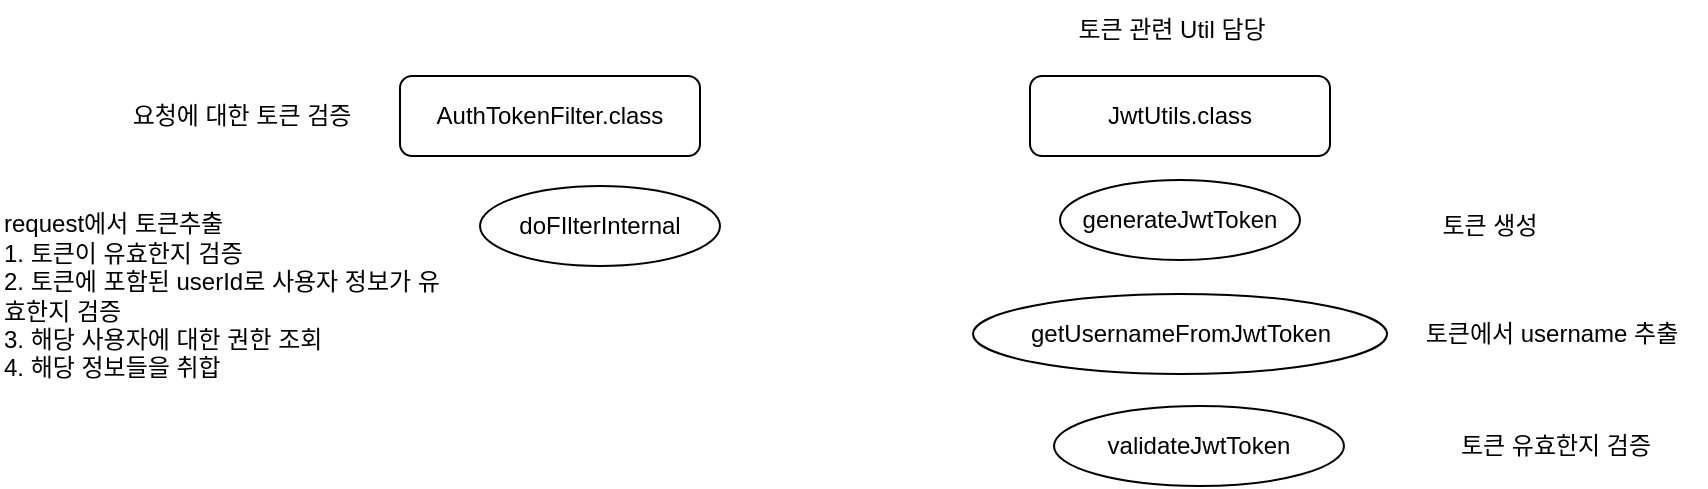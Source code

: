 <mxfile version="22.1.3" type="github">
  <diagram name="페이지-1" id="8cBBCNP70xutFZgnKOgu">
    <mxGraphModel dx="1434" dy="758" grid="0" gridSize="10" guides="1" tooltips="1" connect="1" arrows="1" fold="1" page="1" pageScale="1" pageWidth="827" pageHeight="1169" math="0" shadow="0">
      <root>
        <mxCell id="0" />
        <mxCell id="1" parent="0" />
        <mxCell id="J_7l4Lp3ztfrTtNYamTu-2" value="요청에 대한 토큰 검증" style="text;html=1;strokeColor=none;fillColor=none;align=center;verticalAlign=middle;whiteSpace=wrap;rounded=0;" vertex="1" parent="1">
          <mxGeometry x="56" y="200" width="150" height="30" as="geometry" />
        </mxCell>
        <mxCell id="J_7l4Lp3ztfrTtNYamTu-3" value="AuthTokenFilter.class" style="rounded=1;whiteSpace=wrap;html=1;" vertex="1" parent="1">
          <mxGeometry x="210" y="195" width="150" height="40" as="geometry" />
        </mxCell>
        <mxCell id="J_7l4Lp3ztfrTtNYamTu-4" value="doFIlterInternal" style="ellipse;whiteSpace=wrap;html=1;" vertex="1" parent="1">
          <mxGeometry x="250" y="250" width="120" height="40" as="geometry" />
        </mxCell>
        <mxCell id="J_7l4Lp3ztfrTtNYamTu-5" value="request에서 토큰추출&lt;br&gt;1. 토큰이 유효한지 검증&lt;br&gt;2. 토큰에 포함된 userId로 사용자 정보가 유효한지 검증&lt;br&gt;3. 해당 사용자에 대한 권한 조회&lt;br&gt;4. 해당 정보들을 취합&amp;nbsp;" style="text;html=1;strokeColor=none;fillColor=none;align=left;verticalAlign=middle;whiteSpace=wrap;rounded=0;" vertex="1" parent="1">
          <mxGeometry x="10" y="250" width="230" height="110" as="geometry" />
        </mxCell>
        <mxCell id="J_7l4Lp3ztfrTtNYamTu-7" value="JwtUtils.class" style="rounded=1;whiteSpace=wrap;html=1;" vertex="1" parent="1">
          <mxGeometry x="525" y="195" width="150" height="40" as="geometry" />
        </mxCell>
        <mxCell id="J_7l4Lp3ztfrTtNYamTu-8" value="토큰 관련 Util 담당" style="text;html=1;strokeColor=none;fillColor=none;align=center;verticalAlign=middle;whiteSpace=wrap;rounded=0;" vertex="1" parent="1">
          <mxGeometry x="521" y="157" width="150" height="30" as="geometry" />
        </mxCell>
        <mxCell id="J_7l4Lp3ztfrTtNYamTu-9" value="generateJwtToken" style="ellipse;whiteSpace=wrap;html=1;" vertex="1" parent="1">
          <mxGeometry x="540" y="247" width="120" height="40" as="geometry" />
        </mxCell>
        <mxCell id="J_7l4Lp3ztfrTtNYamTu-10" value="토큰 생성" style="text;html=1;strokeColor=none;fillColor=none;align=center;verticalAlign=middle;whiteSpace=wrap;rounded=0;" vertex="1" parent="1">
          <mxGeometry x="680" y="255" width="150" height="30" as="geometry" />
        </mxCell>
        <mxCell id="J_7l4Lp3ztfrTtNYamTu-11" value="getUsernameFromJwtToken" style="ellipse;whiteSpace=wrap;html=1;" vertex="1" parent="1">
          <mxGeometry x="496.5" y="304" width="207" height="40" as="geometry" />
        </mxCell>
        <mxCell id="J_7l4Lp3ztfrTtNYamTu-12" value="토큰에서 username 추출" style="text;html=1;strokeColor=none;fillColor=none;align=center;verticalAlign=middle;whiteSpace=wrap;rounded=0;" vertex="1" parent="1">
          <mxGeometry x="711" y="309" width="150" height="30" as="geometry" />
        </mxCell>
        <mxCell id="J_7l4Lp3ztfrTtNYamTu-13" value="validateJwtToken" style="ellipse;whiteSpace=wrap;html=1;" vertex="1" parent="1">
          <mxGeometry x="537" y="360" width="145" height="40" as="geometry" />
        </mxCell>
        <mxCell id="J_7l4Lp3ztfrTtNYamTu-14" value="토큰 유효한지 검증" style="text;html=1;strokeColor=none;fillColor=none;align=center;verticalAlign=middle;whiteSpace=wrap;rounded=0;" vertex="1" parent="1">
          <mxGeometry x="713" y="365" width="150" height="30" as="geometry" />
        </mxCell>
      </root>
    </mxGraphModel>
  </diagram>
</mxfile>
